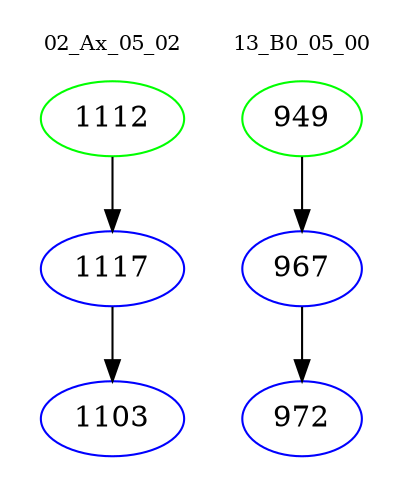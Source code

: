 digraph{
subgraph cluster_0 {
color = white
label = "02_Ax_05_02";
fontsize=10;
T0_1112 [label="1112", color="green"]
T0_1112 -> T0_1117 [color="black"]
T0_1117 [label="1117", color="blue"]
T0_1117 -> T0_1103 [color="black"]
T0_1103 [label="1103", color="blue"]
}
subgraph cluster_1 {
color = white
label = "13_B0_05_00";
fontsize=10;
T1_949 [label="949", color="green"]
T1_949 -> T1_967 [color="black"]
T1_967 [label="967", color="blue"]
T1_967 -> T1_972 [color="black"]
T1_972 [label="972", color="blue"]
}
}
